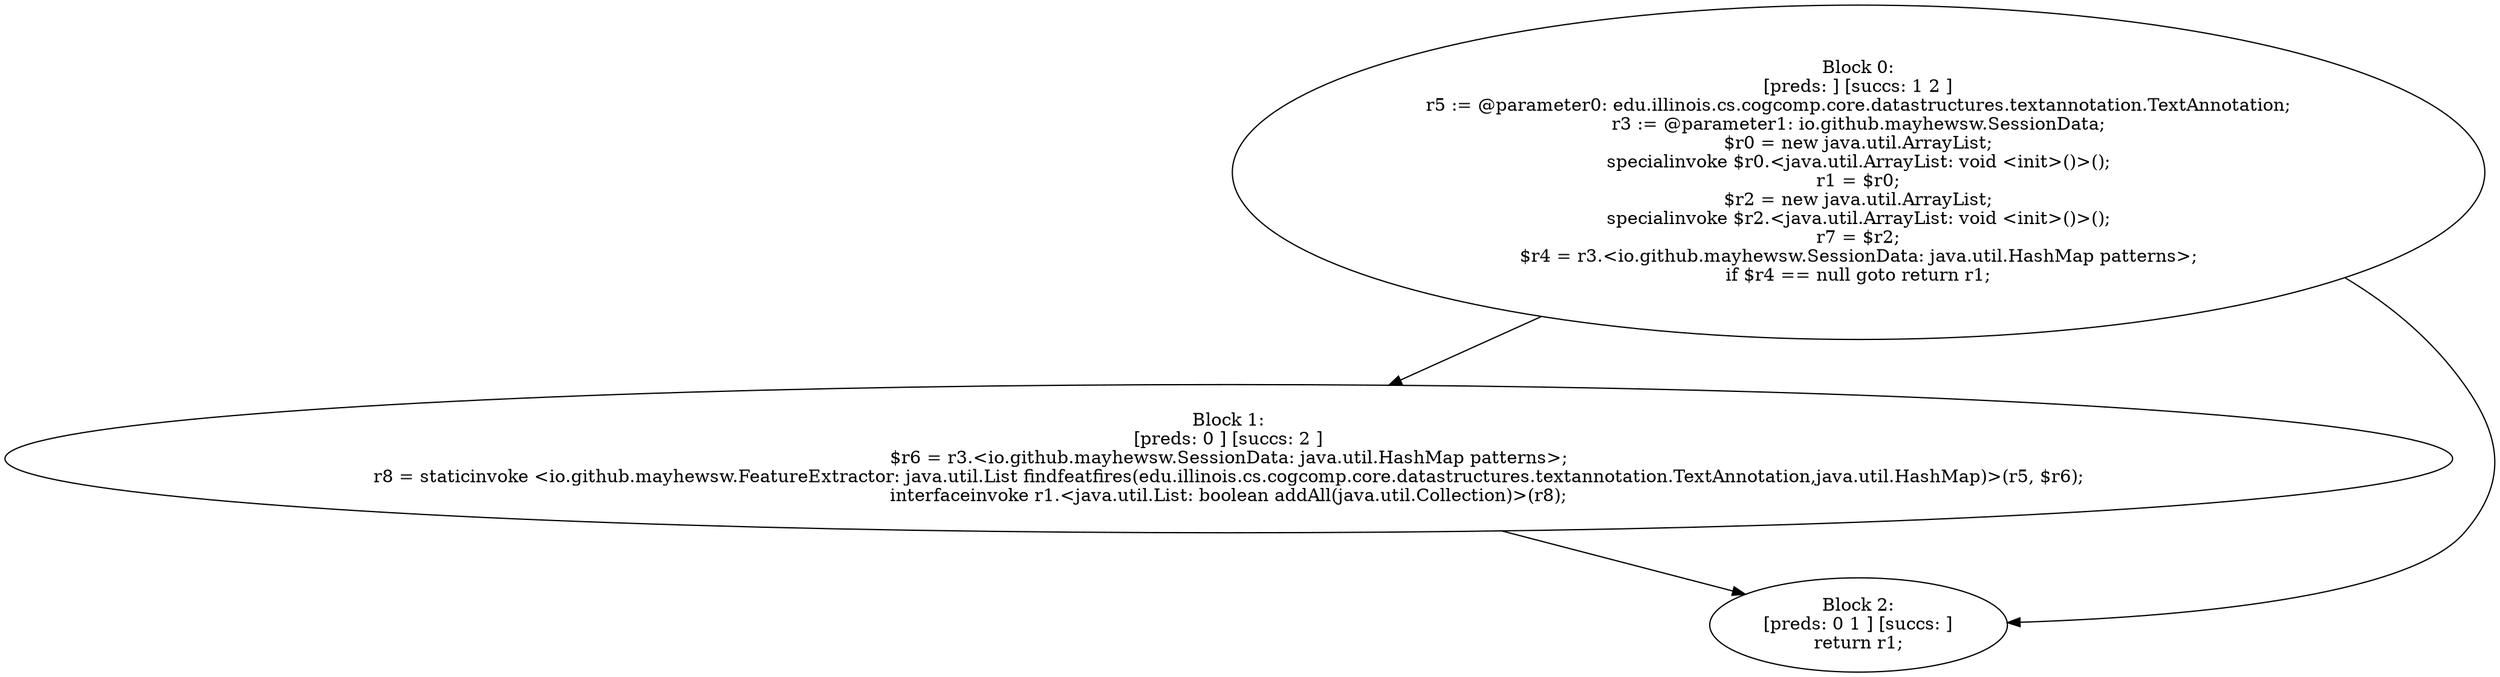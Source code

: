 digraph "unitGraph" {
    "Block 0:
[preds: ] [succs: 1 2 ]
r5 := @parameter0: edu.illinois.cs.cogcomp.core.datastructures.textannotation.TextAnnotation;
r3 := @parameter1: io.github.mayhewsw.SessionData;
$r0 = new java.util.ArrayList;
specialinvoke $r0.<java.util.ArrayList: void <init>()>();
r1 = $r0;
$r2 = new java.util.ArrayList;
specialinvoke $r2.<java.util.ArrayList: void <init>()>();
r7 = $r2;
$r4 = r3.<io.github.mayhewsw.SessionData: java.util.HashMap patterns>;
if $r4 == null goto return r1;
"
    "Block 1:
[preds: 0 ] [succs: 2 ]
$r6 = r3.<io.github.mayhewsw.SessionData: java.util.HashMap patterns>;
r8 = staticinvoke <io.github.mayhewsw.FeatureExtractor: java.util.List findfeatfires(edu.illinois.cs.cogcomp.core.datastructures.textannotation.TextAnnotation,java.util.HashMap)>(r5, $r6);
interfaceinvoke r1.<java.util.List: boolean addAll(java.util.Collection)>(r8);
"
    "Block 2:
[preds: 0 1 ] [succs: ]
return r1;
"
    "Block 0:
[preds: ] [succs: 1 2 ]
r5 := @parameter0: edu.illinois.cs.cogcomp.core.datastructures.textannotation.TextAnnotation;
r3 := @parameter1: io.github.mayhewsw.SessionData;
$r0 = new java.util.ArrayList;
specialinvoke $r0.<java.util.ArrayList: void <init>()>();
r1 = $r0;
$r2 = new java.util.ArrayList;
specialinvoke $r2.<java.util.ArrayList: void <init>()>();
r7 = $r2;
$r4 = r3.<io.github.mayhewsw.SessionData: java.util.HashMap patterns>;
if $r4 == null goto return r1;
"->"Block 1:
[preds: 0 ] [succs: 2 ]
$r6 = r3.<io.github.mayhewsw.SessionData: java.util.HashMap patterns>;
r8 = staticinvoke <io.github.mayhewsw.FeatureExtractor: java.util.List findfeatfires(edu.illinois.cs.cogcomp.core.datastructures.textannotation.TextAnnotation,java.util.HashMap)>(r5, $r6);
interfaceinvoke r1.<java.util.List: boolean addAll(java.util.Collection)>(r8);
";
    "Block 0:
[preds: ] [succs: 1 2 ]
r5 := @parameter0: edu.illinois.cs.cogcomp.core.datastructures.textannotation.TextAnnotation;
r3 := @parameter1: io.github.mayhewsw.SessionData;
$r0 = new java.util.ArrayList;
specialinvoke $r0.<java.util.ArrayList: void <init>()>();
r1 = $r0;
$r2 = new java.util.ArrayList;
specialinvoke $r2.<java.util.ArrayList: void <init>()>();
r7 = $r2;
$r4 = r3.<io.github.mayhewsw.SessionData: java.util.HashMap patterns>;
if $r4 == null goto return r1;
"->"Block 2:
[preds: 0 1 ] [succs: ]
return r1;
";
    "Block 1:
[preds: 0 ] [succs: 2 ]
$r6 = r3.<io.github.mayhewsw.SessionData: java.util.HashMap patterns>;
r8 = staticinvoke <io.github.mayhewsw.FeatureExtractor: java.util.List findfeatfires(edu.illinois.cs.cogcomp.core.datastructures.textannotation.TextAnnotation,java.util.HashMap)>(r5, $r6);
interfaceinvoke r1.<java.util.List: boolean addAll(java.util.Collection)>(r8);
"->"Block 2:
[preds: 0 1 ] [succs: ]
return r1;
";
}
